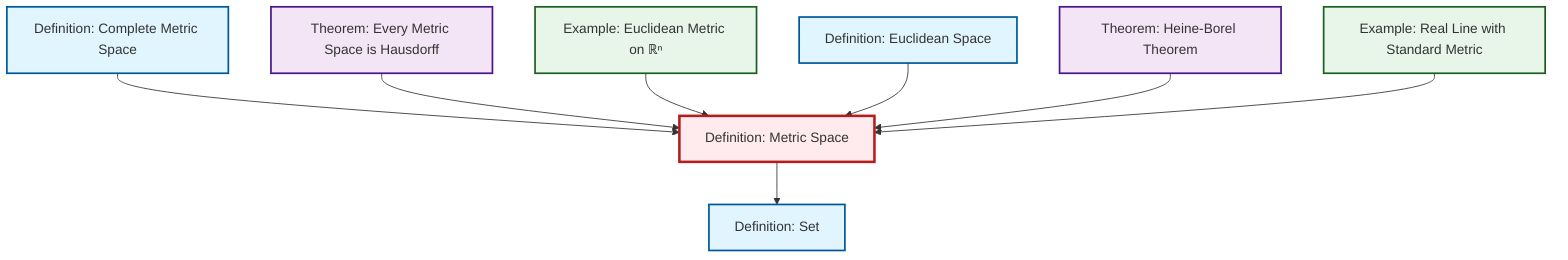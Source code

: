 graph TD
    classDef definition fill:#e1f5fe,stroke:#01579b,stroke-width:2px
    classDef theorem fill:#f3e5f5,stroke:#4a148c,stroke-width:2px
    classDef axiom fill:#fff3e0,stroke:#e65100,stroke-width:2px
    classDef example fill:#e8f5e9,stroke:#1b5e20,stroke-width:2px
    classDef current fill:#ffebee,stroke:#b71c1c,stroke-width:3px
    def-complete-metric-space["Definition: Complete Metric Space"]:::definition
    thm-metric-hausdorff["Theorem: Every Metric Space is Hausdorff"]:::theorem
    ex-real-line-metric["Example: Real Line with Standard Metric"]:::example
    def-metric-space["Definition: Metric Space"]:::definition
    def-euclidean-space["Definition: Euclidean Space"]:::definition
    thm-heine-borel["Theorem: Heine-Borel Theorem"]:::theorem
    def-set["Definition: Set"]:::definition
    ex-euclidean-metric["Example: Euclidean Metric on ℝⁿ"]:::example
    def-complete-metric-space --> def-metric-space
    thm-metric-hausdorff --> def-metric-space
    ex-euclidean-metric --> def-metric-space
    def-euclidean-space --> def-metric-space
    thm-heine-borel --> def-metric-space
    def-metric-space --> def-set
    ex-real-line-metric --> def-metric-space
    class def-metric-space current